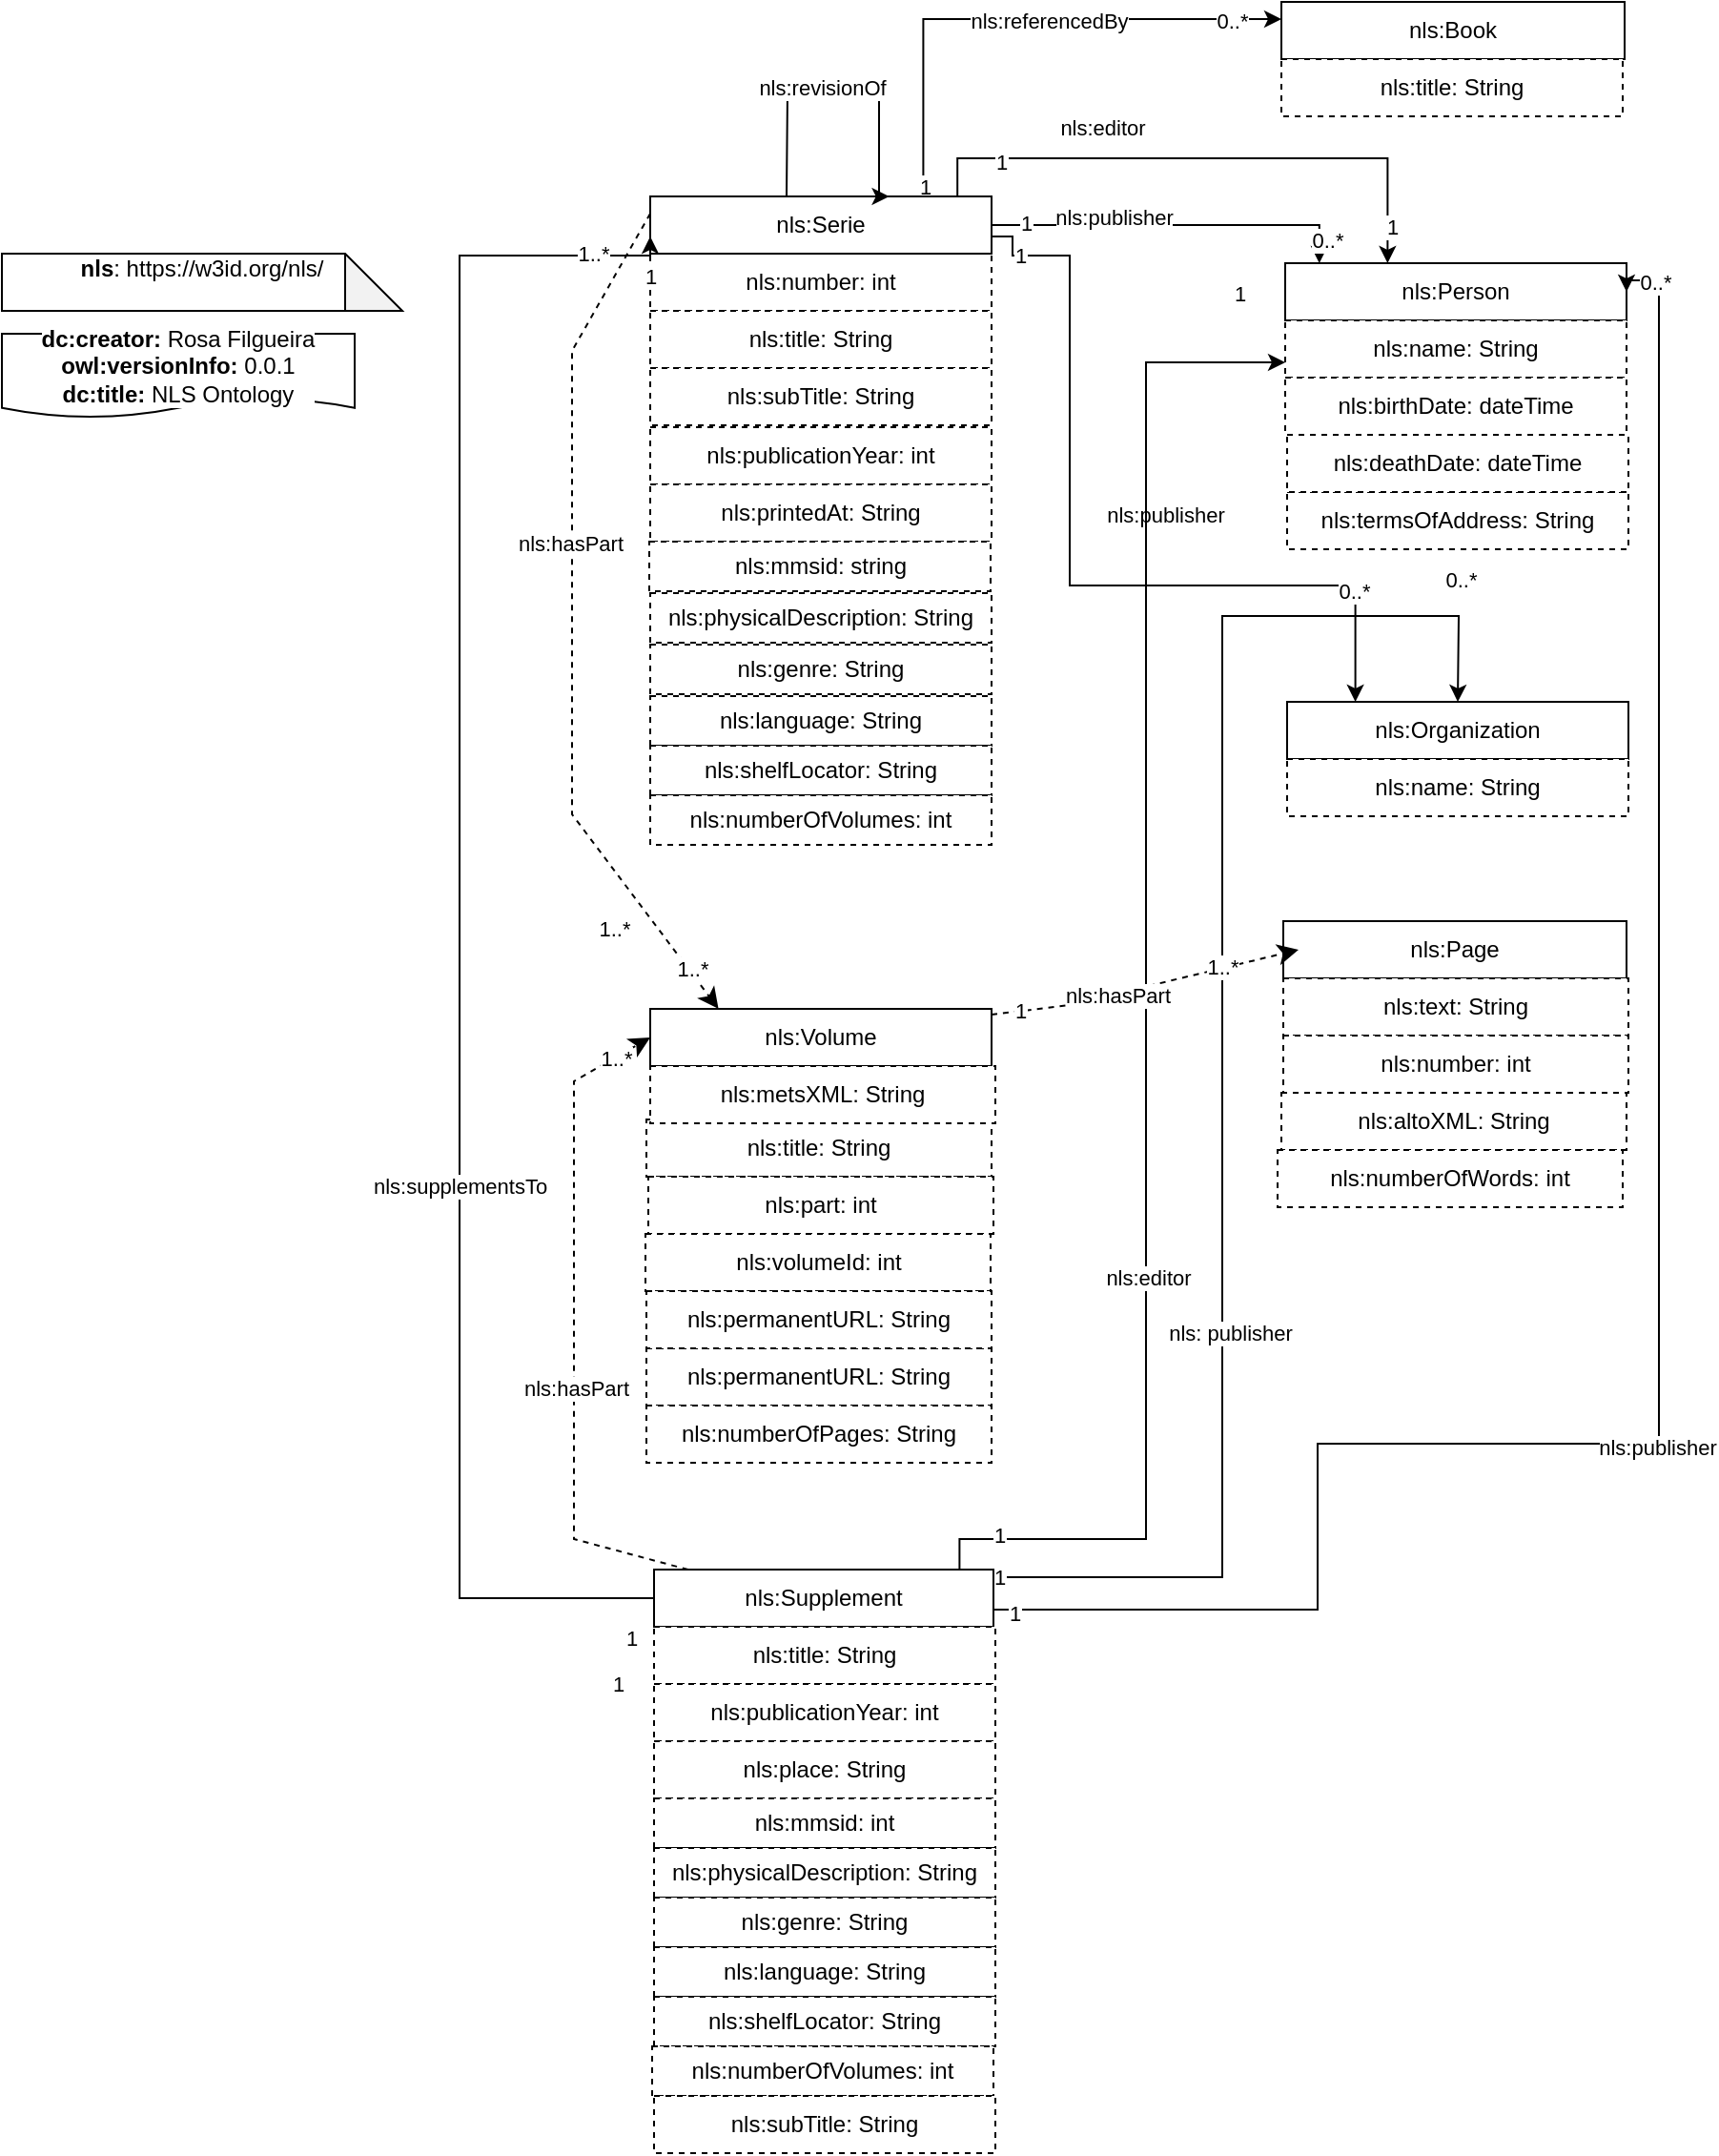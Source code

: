 <mxfile version="19.0.2" type="device"><diagram id="om951nCfdnJ54y1_8z_h" name="Page-1"><mxGraphModel dx="1845" dy="1731" grid="1" gridSize="10" guides="1" tooltips="1" connect="1" arrows="1" fold="1" page="1" pageScale="1" pageWidth="827" pageHeight="1169" math="0" shadow="0"><root><mxCell id="0"/><mxCell id="1" parent="0"/><mxCell id="fP9pLtse-RJnLh8Di2xF-2" value="&lt;div&gt;&lt;b&gt;nls&lt;/b&gt;: https://w3id.org/nls/&lt;/div&gt;&lt;div&gt;&lt;br&gt;&lt;/div&gt;" style="shape=note;whiteSpace=wrap;html=1;backgroundOutline=1;darkOpacity=0.05;" parent="1" vertex="1"><mxGeometry x="-60" y="6" width="210" height="30" as="geometry"/></mxCell><mxCell id="fP9pLtse-RJnLh8Di2xF-13" value="nls:number: int" style="rounded=0;whiteSpace=wrap;html=1;snapToPoint=1;points=[[0.1,0],[0.2,0],[0.3,0],[0.4,0],[0.5,0],[0.6,0],[0.7,0],[0.8,0],[0.9,0],[0,0.1],[0,0.3],[0,0.5],[0,0.7],[0,0.9],[0.1,1],[0.2,1],[0.3,1],[0.4,1],[0.5,1],[0.6,1],[0.7,1],[0.8,1],[0.9,1],[1,0.1],[1,0.3],[1,0.5],[1,0.7],[1,0.9]];dashed=1;" parent="1" vertex="1"><mxGeometry x="280" y="6.0" width="179" height="30" as="geometry"/></mxCell><mxCell id="fP9pLtse-RJnLh8Di2xF-186" style="edgeStyle=orthogonalEdgeStyle;rounded=0;orthogonalLoop=1;jettySize=auto;html=1;exitX=0.9;exitY=0;exitDx=0;exitDy=0;entryX=0.3;entryY=0;entryDx=0;entryDy=0;" parent="1" source="fP9pLtse-RJnLh8Di2xF-14" target="fP9pLtse-RJnLh8Di2xF-27" edge="1"><mxGeometry relative="1" as="geometry"/></mxCell><mxCell id="fP9pLtse-RJnLh8Di2xF-187" value="nls:editor" style="edgeLabel;html=1;align=center;verticalAlign=middle;resizable=0;points=[];" parent="fP9pLtse-RJnLh8Di2xF-186" vertex="1" connectable="0"><mxGeometry x="-0.259" relative="1" as="geometry"><mxPoint x="-16" y="-16" as="offset"/></mxGeometry></mxCell><mxCell id="fP9pLtse-RJnLh8Di2xF-192" value="1" style="edgeLabel;html=1;align=center;verticalAlign=middle;resizable=0;points=[];" parent="fP9pLtse-RJnLh8Di2xF-186" vertex="1" connectable="0"><mxGeometry x="-0.713" y="-2" relative="1" as="geometry"><mxPoint as="offset"/></mxGeometry></mxCell><mxCell id="fP9pLtse-RJnLh8Di2xF-193" value="1" style="edgeLabel;html=1;align=center;verticalAlign=middle;resizable=0;points=[];" parent="fP9pLtse-RJnLh8Di2xF-186" vertex="1" connectable="0"><mxGeometry x="0.87" y="2" relative="1" as="geometry"><mxPoint as="offset"/></mxGeometry></mxCell><mxCell id="fP9pLtse-RJnLh8Di2xF-188" style="edgeStyle=orthogonalEdgeStyle;rounded=0;orthogonalLoop=1;jettySize=auto;html=1;exitX=0.8;exitY=0;exitDx=0;exitDy=0;entryX=0;entryY=0.3;entryDx=0;entryDy=0;" parent="1" source="fP9pLtse-RJnLh8Di2xF-14" target="fP9pLtse-RJnLh8Di2xF-38" edge="1"><mxGeometry relative="1" as="geometry"/></mxCell><mxCell id="fP9pLtse-RJnLh8Di2xF-189" value="nls:referencedBy" style="edgeLabel;html=1;align=center;verticalAlign=middle;resizable=0;points=[];" parent="fP9pLtse-RJnLh8Di2xF-188" vertex="1" connectable="0"><mxGeometry x="0.129" y="-1" relative="1" as="geometry"><mxPoint as="offset"/></mxGeometry></mxCell><mxCell id="fP9pLtse-RJnLh8Di2xF-190" value="0..*" style="edgeLabel;html=1;align=center;verticalAlign=middle;resizable=0;points=[];" parent="fP9pLtse-RJnLh8Di2xF-188" vertex="1" connectable="0"><mxGeometry x="0.813" y="-1" relative="1" as="geometry"><mxPoint as="offset"/></mxGeometry></mxCell><mxCell id="fP9pLtse-RJnLh8Di2xF-191" value="1" style="edgeLabel;html=1;align=center;verticalAlign=middle;resizable=0;points=[];" parent="fP9pLtse-RJnLh8Di2xF-188" vertex="1" connectable="0"><mxGeometry x="-0.964" y="-1" relative="1" as="geometry"><mxPoint as="offset"/></mxGeometry></mxCell><mxCell id="fP9pLtse-RJnLh8Di2xF-234" style="edgeStyle=orthogonalEdgeStyle;rounded=0;orthogonalLoop=1;jettySize=auto;html=1;exitX=1;exitY=0.5;exitDx=0;exitDy=0;entryX=0.1;entryY=0;entryDx=0;entryDy=0;" parent="1" source="fP9pLtse-RJnLh8Di2xF-14" target="fP9pLtse-RJnLh8Di2xF-27" edge="1"><mxGeometry relative="1" as="geometry"/></mxCell><mxCell id="fP9pLtse-RJnLh8Di2xF-235" value="nls:publisher" style="edgeLabel;html=1;align=center;verticalAlign=middle;resizable=0;points=[];" parent="fP9pLtse-RJnLh8Di2xF-234" vertex="1" connectable="0"><mxGeometry x="-0.493" y="4" relative="1" as="geometry"><mxPoint x="15" as="offset"/></mxGeometry></mxCell><mxCell id="fP9pLtse-RJnLh8Di2xF-236" value="1" style="edgeLabel;html=1;align=center;verticalAlign=middle;resizable=0;points=[];" parent="fP9pLtse-RJnLh8Di2xF-234" vertex="1" connectable="0"><mxGeometry x="-0.82" y="1" relative="1" as="geometry"><mxPoint as="offset"/></mxGeometry></mxCell><mxCell id="fP9pLtse-RJnLh8Di2xF-237" value="0..*" style="edgeLabel;html=1;align=center;verticalAlign=middle;resizable=0;points=[];" parent="fP9pLtse-RJnLh8Di2xF-234" vertex="1" connectable="0"><mxGeometry x="0.86" y="4" relative="1" as="geometry"><mxPoint y="1" as="offset"/></mxGeometry></mxCell><mxCell id="fP9pLtse-RJnLh8Di2xF-238" style="edgeStyle=orthogonalEdgeStyle;rounded=0;orthogonalLoop=1;jettySize=auto;html=1;exitX=1;exitY=0.7;exitDx=0;exitDy=0;entryX=0.2;entryY=0;entryDx=0;entryDy=0;" parent="1" source="fP9pLtse-RJnLh8Di2xF-14" target="fP9pLtse-RJnLh8Di2xF-31" edge="1"><mxGeometry relative="1" as="geometry"><Array as="points"><mxPoint x="470" y="-3"/><mxPoint x="470" y="7"/><mxPoint x="500" y="7"/><mxPoint x="500" y="180"/><mxPoint x="650" y="180"/></Array></mxGeometry></mxCell><mxCell id="fP9pLtse-RJnLh8Di2xF-239" value="nls:publisher" style="edgeLabel;html=1;align=center;verticalAlign=middle;resizable=0;points=[];" parent="fP9pLtse-RJnLh8Di2xF-238" vertex="1" connectable="0"><mxGeometry x="0.257" relative="1" as="geometry"><mxPoint y="-37" as="offset"/></mxGeometry></mxCell><mxCell id="fP9pLtse-RJnLh8Di2xF-240" value="1" style="edgeLabel;html=1;align=center;verticalAlign=middle;resizable=0;points=[];" parent="fP9pLtse-RJnLh8Di2xF-238" vertex="1" connectable="0"><mxGeometry x="-0.887" relative="1" as="geometry"><mxPoint as="offset"/></mxGeometry></mxCell><mxCell id="fP9pLtse-RJnLh8Di2xF-241" value="0..*" style="edgeLabel;html=1;align=center;verticalAlign=middle;resizable=0;points=[];" parent="fP9pLtse-RJnLh8Di2xF-238" vertex="1" connectable="0"><mxGeometry x="0.907" y="-1" relative="1" as="geometry"><mxPoint y="-38" as="offset"/></mxGeometry></mxCell><mxCell id="fP9pLtse-RJnLh8Di2xF-14" value="nls:Serie" style="rounded=0;whiteSpace=wrap;html=1;snapToPoint=1;points=[[0.1,0],[0.2,0],[0.3,0],[0.4,0],[0.5,0],[0.6,0],[0.7,0],[0.8,0],[0.9,0],[0,0.1],[0,0.3],[0,0.5],[0,0.7],[0,0.9],[0.1,1],[0.2,1],[0.3,1],[0.4,1],[0.5,1],[0.6,1],[0.7,1],[0.8,1],[0.9,1],[1,0.1],[1,0.3],[1,0.5],[1,0.7],[1,0.9]];" parent="1" vertex="1"><mxGeometry x="280" y="-24" width="179" height="30" as="geometry"/></mxCell><mxCell id="fP9pLtse-RJnLh8Di2xF-19" value="nls:title: String" style="rounded=0;whiteSpace=wrap;html=1;snapToPoint=1;points=[[0.1,0],[0.2,0],[0.3,0],[0.4,0],[0.5,0],[0.6,0],[0.7,0],[0.8,0],[0.9,0],[0,0.1],[0,0.3],[0,0.5],[0,0.7],[0,0.9],[0.1,1],[0.2,1],[0.3,1],[0.4,1],[0.5,1],[0.6,1],[0.7,1],[0.8,1],[0.9,1],[1,0.1],[1,0.3],[1,0.5],[1,0.7],[1,0.9]];dashed=1;" parent="1" vertex="1"><mxGeometry x="280" y="36.0" width="179" height="30" as="geometry"/></mxCell><mxCell id="fP9pLtse-RJnLh8Di2xF-20" value="nls:publicationYear: int" style="rounded=0;whiteSpace=wrap;html=1;snapToPoint=1;points=[[0.1,0],[0.2,0],[0.3,0],[0.4,0],[0.5,0],[0.6,0],[0.7,0],[0.8,0],[0.9,0],[0,0.1],[0,0.3],[0,0.5],[0,0.7],[0,0.9],[0.1,1],[0.2,1],[0.3,1],[0.4,1],[0.5,1],[0.6,1],[0.7,1],[0.8,1],[0.9,1],[1,0.1],[1,0.3],[1,0.5],[1,0.7],[1,0.9]];dashed=1;" parent="1" vertex="1"><mxGeometry x="280" y="97.0" width="179" height="30" as="geometry"/></mxCell><mxCell id="fP9pLtse-RJnLh8Di2xF-21" value="nls:printedAt: String" style="rounded=0;whiteSpace=wrap;html=1;snapToPoint=1;points=[[0.1,0],[0.2,0],[0.3,0],[0.4,0],[0.5,0],[0.6,0],[0.7,0],[0.8,0],[0.9,0],[0,0.1],[0,0.3],[0,0.5],[0,0.7],[0,0.9],[0.1,1],[0.2,1],[0.3,1],[0.4,1],[0.5,1],[0.6,1],[0.7,1],[0.8,1],[0.9,1],[1,0.1],[1,0.3],[1,0.5],[1,0.7],[1,0.9]];dashed=1;" parent="1" vertex="1"><mxGeometry x="280" y="127.0" width="179" height="30" as="geometry"/></mxCell><mxCell id="fP9pLtse-RJnLh8Di2xF-22" value="&lt;div&gt;&lt;b&gt;dc:creator:&lt;/b&gt; Rosa Filgueira&lt;br&gt;&lt;/div&gt;&lt;div&gt;&lt;b&gt;owl:versionInfo:&lt;/b&gt; 0.0.1&lt;/div&gt;&lt;div&gt;&lt;b&gt;dc:title:&lt;/b&gt; NLS Ontology&lt;/div&gt;" style="shape=document;whiteSpace=wrap;html=1;boundedLbl=1;labelBackgroundColor=#ffffff;strokeColor=#000000;fontSize=12;fontColor=#000000;size=0.233;" parent="1" vertex="1"><mxGeometry x="-60" y="48" width="185" height="44" as="geometry"/></mxCell><mxCell id="fP9pLtse-RJnLh8Di2xF-23" value="nls:mmsid: string" style="rounded=0;whiteSpace=wrap;html=1;snapToPoint=1;points=[[0.1,0],[0.2,0],[0.3,0],[0.4,0],[0.5,0],[0.6,0],[0.7,0],[0.8,0],[0.9,0],[0,0.1],[0,0.3],[0,0.5],[0,0.7],[0,0.9],[0.1,1],[0.2,1],[0.3,1],[0.4,1],[0.5,1],[0.6,1],[0.7,1],[0.8,1],[0.9,1],[1,0.1],[1,0.3],[1,0.5],[1,0.7],[1,0.9]];dashed=1;" parent="1" vertex="1"><mxGeometry x="279.5" y="157" width="179" height="26" as="geometry"/></mxCell><mxCell id="fP9pLtse-RJnLh8Di2xF-24" value="nls:physicalDescription: String" style="rounded=0;whiteSpace=wrap;html=1;snapToPoint=1;points=[[0.1,0],[0.2,0],[0.3,0],[0.4,0],[0.5,0],[0.6,0],[0.7,0],[0.8,0],[0.9,0],[0,0.1],[0,0.3],[0,0.5],[0,0.7],[0,0.9],[0.1,1],[0.2,1],[0.3,1],[0.4,1],[0.5,1],[0.6,1],[0.7,1],[0.8,1],[0.9,1],[1,0.1],[1,0.3],[1,0.5],[1,0.7],[1,0.9]];dashed=1;" parent="1" vertex="1"><mxGeometry x="280" y="184" width="179" height="26" as="geometry"/></mxCell><mxCell id="fP9pLtse-RJnLh8Di2xF-25" value="nls:genre: String" style="rounded=0;whiteSpace=wrap;html=1;snapToPoint=1;points=[[0.1,0],[0.2,0],[0.3,0],[0.4,0],[0.5,0],[0.6,0],[0.7,0],[0.8,0],[0.9,0],[0,0.1],[0,0.3],[0,0.5],[0,0.7],[0,0.9],[0.1,1],[0.2,1],[0.3,1],[0.4,1],[0.5,1],[0.6,1],[0.7,1],[0.8,1],[0.9,1],[1,0.1],[1,0.3],[1,0.5],[1,0.7],[1,0.9]];dashed=1;" parent="1" vertex="1"><mxGeometry x="280" y="211" width="179" height="26" as="geometry"/></mxCell><mxCell id="fP9pLtse-RJnLh8Di2xF-26" value="nls:language: String" style="rounded=0;whiteSpace=wrap;html=1;snapToPoint=1;points=[[0.1,0],[0.2,0],[0.3,0],[0.4,0],[0.5,0],[0.6,0],[0.7,0],[0.8,0],[0.9,0],[0,0.1],[0,0.3],[0,0.5],[0,0.7],[0,0.9],[0.1,1],[0.2,1],[0.3,1],[0.4,1],[0.5,1],[0.6,1],[0.7,1],[0.8,1],[0.9,1],[1,0.1],[1,0.3],[1,0.5],[1,0.7],[1,0.9]];dashed=1;" parent="1" vertex="1"><mxGeometry x="280" y="238" width="179" height="26" as="geometry"/></mxCell><mxCell id="fP9pLtse-RJnLh8Di2xF-27" value="nls:Person" style="rounded=0;whiteSpace=wrap;html=1;snapToPoint=1;points=[[0.1,0],[0.2,0],[0.3,0],[0.4,0],[0.5,0],[0.6,0],[0.7,0],[0.8,0],[0.9,0],[0,0.1],[0,0.3],[0,0.5],[0,0.7],[0,0.9],[0.1,1],[0.2,1],[0.3,1],[0.4,1],[0.5,1],[0.6,1],[0.7,1],[0.8,1],[0.9,1],[1,0.1],[1,0.3],[1,0.5],[1,0.7],[1,0.9]];" parent="1" vertex="1"><mxGeometry x="613" y="11.0" width="179" height="30" as="geometry"/></mxCell><mxCell id="fP9pLtse-RJnLh8Di2xF-28" value="nls:name: String" style="rounded=0;whiteSpace=wrap;html=1;snapToPoint=1;points=[[0.1,0],[0.2,0],[0.3,0],[0.4,0],[0.5,0],[0.6,0],[0.7,0],[0.8,0],[0.9,0],[0,0.1],[0,0.3],[0,0.5],[0,0.7],[0,0.9],[0.1,1],[0.2,1],[0.3,1],[0.4,1],[0.5,1],[0.6,1],[0.7,1],[0.8,1],[0.9,1],[1,0.1],[1,0.3],[1,0.5],[1,0.7],[1,0.9]];dashed=1;" parent="1" vertex="1"><mxGeometry x="613" y="41.0" width="179" height="30" as="geometry"/></mxCell><mxCell id="fP9pLtse-RJnLh8Di2xF-29" value="nls:birthDate: dateTime" style="rounded=0;whiteSpace=wrap;html=1;snapToPoint=1;points=[[0.1,0],[0.2,0],[0.3,0],[0.4,0],[0.5,0],[0.6,0],[0.7,0],[0.8,0],[0.9,0],[0,0.1],[0,0.3],[0,0.5],[0,0.7],[0,0.9],[0.1,1],[0.2,1],[0.3,1],[0.4,1],[0.5,1],[0.6,1],[0.7,1],[0.8,1],[0.9,1],[1,0.1],[1,0.3],[1,0.5],[1,0.7],[1,0.9]];dashed=1;" parent="1" vertex="1"><mxGeometry x="613" y="71.0" width="179" height="30" as="geometry"/></mxCell><mxCell id="fP9pLtse-RJnLh8Di2xF-30" value="nls:termsOfAddress: String" style="rounded=0;whiteSpace=wrap;html=1;snapToPoint=1;points=[[0.1,0],[0.2,0],[0.3,0],[0.4,0],[0.5,0],[0.6,0],[0.7,0],[0.8,0],[0.9,0],[0,0.1],[0,0.3],[0,0.5],[0,0.7],[0,0.9],[0.1,1],[0.2,1],[0.3,1],[0.4,1],[0.5,1],[0.6,1],[0.7,1],[0.8,1],[0.9,1],[1,0.1],[1,0.3],[1,0.5],[1,0.7],[1,0.9]];dashed=1;" parent="1" vertex="1"><mxGeometry x="614" y="131.0" width="179" height="30" as="geometry"/></mxCell><mxCell id="fP9pLtse-RJnLh8Di2xF-31" value="nls:Organization" style="rounded=0;whiteSpace=wrap;html=1;snapToPoint=1;points=[[0.1,0],[0.2,0],[0.3,0],[0.4,0],[0.5,0],[0.6,0],[0.7,0],[0.8,0],[0.9,0],[0,0.1],[0,0.3],[0,0.5],[0,0.7],[0,0.9],[0.1,1],[0.2,1],[0.3,1],[0.4,1],[0.5,1],[0.6,1],[0.7,1],[0.8,1],[0.9,1],[1,0.1],[1,0.3],[1,0.5],[1,0.7],[1,0.9]];" parent="1" vertex="1"><mxGeometry x="614" y="241.0" width="179" height="30" as="geometry"/></mxCell><mxCell id="fP9pLtse-RJnLh8Di2xF-33" value="nls:name: String" style="rounded=0;whiteSpace=wrap;html=1;snapToPoint=1;points=[[0.1,0],[0.2,0],[0.3,0],[0.4,0],[0.5,0],[0.6,0],[0.7,0],[0.8,0],[0.9,0],[0,0.1],[0,0.3],[0,0.5],[0,0.7],[0,0.9],[0.1,1],[0.2,1],[0.3,1],[0.4,1],[0.5,1],[0.6,1],[0.7,1],[0.8,1],[0.9,1],[1,0.1],[1,0.3],[1,0.5],[1,0.7],[1,0.9]];dashed=1;" parent="1" vertex="1"><mxGeometry x="614" y="271.0" width="179" height="30" as="geometry"/></mxCell><mxCell id="fP9pLtse-RJnLh8Di2xF-38" value="nls:Book" style="rounded=0;whiteSpace=wrap;html=1;snapToPoint=1;points=[[0.1,0],[0.2,0],[0.3,0],[0.4,0],[0.5,0],[0.6,0],[0.7,0],[0.8,0],[0.9,0],[0,0.1],[0,0.3],[0,0.5],[0,0.7],[0,0.9],[0.1,1],[0.2,1],[0.3,1],[0.4,1],[0.5,1],[0.6,1],[0.7,1],[0.8,1],[0.9,1],[1,0.1],[1,0.3],[1,0.5],[1,0.7],[1,0.9]];" parent="1" vertex="1"><mxGeometry x="611" y="-126" width="180" height="30" as="geometry"/></mxCell><mxCell id="fP9pLtse-RJnLh8Di2xF-57" value="nls:Volume" style="rounded=0;whiteSpace=wrap;html=1;snapToPoint=1;points=[[0.1,0],[0.2,0],[0.3,0],[0.4,0],[0.5,0],[0.6,0],[0.7,0],[0.8,0],[0.9,0],[0,0.1],[0,0.3],[0,0.5],[0,0.7],[0,0.9],[0.1,1],[0.2,1],[0.3,1],[0.4,1],[0.5,1],[0.6,1],[0.7,1],[0.8,1],[0.9,1],[1,0.1],[1,0.3],[1,0.5],[1,0.7],[1,0.9]];" parent="1" vertex="1"><mxGeometry x="280" y="402.0" width="179" height="30" as="geometry"/></mxCell><mxCell id="fP9pLtse-RJnLh8Di2xF-58" value="nls:title: String" style="rounded=0;whiteSpace=wrap;html=1;snapToPoint=1;points=[[0.1,0],[0.2,0],[0.3,0],[0.4,0],[0.5,0],[0.6,0],[0.7,0],[0.8,0],[0.9,0],[0,0.1],[0,0.3],[0,0.5],[0,0.7],[0,0.9],[0.1,1],[0.2,1],[0.3,1],[0.4,1],[0.5,1],[0.6,1],[0.7,1],[0.8,1],[0.9,1],[1,0.1],[1,0.3],[1,0.5],[1,0.7],[1,0.9]];dashed=1;" parent="1" vertex="1"><mxGeometry x="611" y="-96.0" width="179" height="30" as="geometry"/></mxCell><mxCell id="fP9pLtse-RJnLh8Di2xF-59" value="nls:Page" style="rounded=0;whiteSpace=wrap;html=1;snapToPoint=1;points=[[0.1,0],[0.2,0],[0.3,0],[0.4,0],[0.5,0],[0.6,0],[0.7,0],[0.8,0],[0.9,0],[0,0.1],[0,0.3],[0,0.5],[0,0.7],[0,0.9],[0.1,1],[0.2,1],[0.3,1],[0.4,1],[0.5,1],[0.6,1],[0.7,1],[0.8,1],[0.9,1],[1,0.1],[1,0.3],[1,0.5],[1,0.7],[1,0.9]];" parent="1" vertex="1"><mxGeometry x="612" y="356" width="180" height="30" as="geometry"/></mxCell><mxCell id="fP9pLtse-RJnLh8Di2xF-60" value="nls:text: String" style="rounded=0;whiteSpace=wrap;html=1;snapToPoint=1;points=[[0.1,0],[0.2,0],[0.3,0],[0.4,0],[0.5,0],[0.6,0],[0.7,0],[0.8,0],[0.9,0],[0,0.1],[0,0.3],[0,0.5],[0,0.7],[0,0.9],[0.1,1],[0.2,1],[0.3,1],[0.4,1],[0.5,1],[0.6,1],[0.7,1],[0.8,1],[0.9,1],[1,0.1],[1,0.3],[1,0.5],[1,0.7],[1,0.9]];dashed=1;" parent="1" vertex="1"><mxGeometry x="612" y="386" width="181" height="30" as="geometry"/></mxCell><mxCell id="fP9pLtse-RJnLh8Di2xF-61" value="nls:number: int" style="rounded=0;whiteSpace=wrap;html=1;snapToPoint=1;points=[[0.1,0],[0.2,0],[0.3,0],[0.4,0],[0.5,0],[0.6,0],[0.7,0],[0.8,0],[0.9,0],[0,0.1],[0,0.3],[0,0.5],[0,0.7],[0,0.9],[0.1,1],[0.2,1],[0.3,1],[0.4,1],[0.5,1],[0.6,1],[0.7,1],[0.8,1],[0.9,1],[1,0.1],[1,0.3],[1,0.5],[1,0.7],[1,0.9]];dashed=1;" parent="1" vertex="1"><mxGeometry x="612" y="416" width="181" height="30" as="geometry"/></mxCell><mxCell id="fP9pLtse-RJnLh8Di2xF-62" value="nls:altoXML: String" style="rounded=0;whiteSpace=wrap;html=1;snapToPoint=1;points=[[0.1,0],[0.2,0],[0.3,0],[0.4,0],[0.5,0],[0.6,0],[0.7,0],[0.8,0],[0.9,0],[0,0.1],[0,0.3],[0,0.5],[0,0.7],[0,0.9],[0.1,1],[0.2,1],[0.3,1],[0.4,1],[0.5,1],[0.6,1],[0.7,1],[0.8,1],[0.9,1],[1,0.1],[1,0.3],[1,0.5],[1,0.7],[1,0.9]];dashed=1;" parent="1" vertex="1"><mxGeometry x="611" y="446" width="181" height="30" as="geometry"/></mxCell><mxCell id="fP9pLtse-RJnLh8Di2xF-65" value="nls:title: String" style="rounded=0;whiteSpace=wrap;html=1;snapToPoint=1;points=[[0.1,0],[0.2,0],[0.3,0],[0.4,0],[0.5,0],[0.6,0],[0.7,0],[0.8,0],[0.9,0],[0,0.1],[0,0.3],[0,0.5],[0,0.7],[0,0.9],[0.1,1],[0.2,1],[0.3,1],[0.4,1],[0.5,1],[0.6,1],[0.7,1],[0.8,1],[0.9,1],[1,0.1],[1,0.3],[1,0.5],[1,0.7],[1,0.9]];dashed=1;" parent="1" vertex="1"><mxGeometry x="278" y="460" width="181" height="30" as="geometry"/></mxCell><mxCell id="fP9pLtse-RJnLh8Di2xF-66" value="nls:part: int" style="rounded=0;whiteSpace=wrap;html=1;snapToPoint=1;points=[[0.1,0],[0.2,0],[0.3,0],[0.4,0],[0.5,0],[0.6,0],[0.7,0],[0.8,0],[0.9,0],[0,0.1],[0,0.3],[0,0.5],[0,0.7],[0,0.9],[0.1,1],[0.2,1],[0.3,1],[0.4,1],[0.5,1],[0.6,1],[0.7,1],[0.8,1],[0.9,1],[1,0.1],[1,0.3],[1,0.5],[1,0.7],[1,0.9]];dashed=1;" parent="1" vertex="1"><mxGeometry x="279" y="490" width="181" height="30" as="geometry"/></mxCell><mxCell id="fP9pLtse-RJnLh8Di2xF-67" value="nls:metsXML: String" style="rounded=0;whiteSpace=wrap;html=1;snapToPoint=1;points=[[0.1,0],[0.2,0],[0.3,0],[0.4,0],[0.5,0],[0.6,0],[0.7,0],[0.8,0],[0.9,0],[0,0.1],[0,0.3],[0,0.5],[0,0.7],[0,0.9],[0.1,1],[0.2,1],[0.3,1],[0.4,1],[0.5,1],[0.6,1],[0.7,1],[0.8,1],[0.9,1],[1,0.1],[1,0.3],[1,0.5],[1,0.7],[1,0.9]];dashed=1;" parent="1" vertex="1"><mxGeometry x="280" y="432" width="181" height="30" as="geometry"/></mxCell><mxCell id="fP9pLtse-RJnLh8Di2xF-68" value="nls:volumeId: int" style="rounded=0;whiteSpace=wrap;html=1;snapToPoint=1;points=[[0.1,0],[0.2,0],[0.3,0],[0.4,0],[0.5,0],[0.6,0],[0.7,0],[0.8,0],[0.9,0],[0,0.1],[0,0.3],[0,0.5],[0,0.7],[0,0.9],[0.1,1],[0.2,1],[0.3,1],[0.4,1],[0.5,1],[0.6,1],[0.7,1],[0.8,1],[0.9,1],[1,0.1],[1,0.3],[1,0.5],[1,0.7],[1,0.9]];dashed=1;" parent="1" vertex="1"><mxGeometry x="277.5" y="520" width="181" height="30" as="geometry"/></mxCell><mxCell id="fP9pLtse-RJnLh8Di2xF-69" value="nls:shelfLocator: String" style="rounded=0;whiteSpace=wrap;html=1;snapToPoint=1;points=[[0.1,0],[0.2,0],[0.3,0],[0.4,0],[0.5,0],[0.6,0],[0.7,0],[0.8,0],[0.9,0],[0,0.1],[0,0.3],[0,0.5],[0,0.7],[0,0.9],[0.1,1],[0.2,1],[0.3,1],[0.4,1],[0.5,1],[0.6,1],[0.7,1],[0.8,1],[0.9,1],[1,0.1],[1,0.3],[1,0.5],[1,0.7],[1,0.9]];dashed=1;" parent="1" vertex="1"><mxGeometry x="280" y="264" width="179" height="26" as="geometry"/></mxCell><mxCell id="fP9pLtse-RJnLh8Di2xF-114" value="nls:supplementsTo" style="edgeStyle=orthogonalEdgeStyle;rounded=0;orthogonalLoop=1;jettySize=auto;html=1;entryX=0;entryY=0.7;entryDx=0;entryDy=0;exitX=0;exitY=0.7;exitDx=0;exitDy=0;" parent="1" source="fP9pLtse-RJnLh8Di2xF-71" target="fP9pLtse-RJnLh8Di2xF-14" edge="1"><mxGeometry x="-0.296" relative="1" as="geometry"><mxPoint x="257.9" y="-14" as="targetPoint"/><mxPoint x="240" y="711" as="sourcePoint"/><Array as="points"><mxPoint x="282" y="711"/><mxPoint x="180" y="711"/><mxPoint x="180" y="7"/></Array><mxPoint as="offset"/></mxGeometry></mxCell><mxCell id="fP9pLtse-RJnLh8Di2xF-115" value="1" style="edgeLabel;html=1;align=center;verticalAlign=middle;resizable=0;points=[];" parent="fP9pLtse-RJnLh8Di2xF-114" vertex="1" connectable="0"><mxGeometry x="-0.946" y="1" relative="1" as="geometry"><mxPoint y="44" as="offset"/></mxGeometry></mxCell><mxCell id="fP9pLtse-RJnLh8Di2xF-116" value="1..*" style="edgeLabel;html=1;align=center;verticalAlign=middle;resizable=0;points=[];" parent="fP9pLtse-RJnLh8Di2xF-114" vertex="1" connectable="0"><mxGeometry x="0.912" y="1" relative="1" as="geometry"><mxPoint as="offset"/></mxGeometry></mxCell><mxCell id="fP9pLtse-RJnLh8Di2xF-171" style="edgeStyle=orthogonalEdgeStyle;rounded=0;orthogonalLoop=1;jettySize=auto;html=1;exitX=1;exitY=0.3;exitDx=0;exitDy=0;" parent="1" source="fP9pLtse-RJnLh8Di2xF-71" target="fP9pLtse-RJnLh8Di2xF-31" edge="1"><mxGeometry relative="1" as="geometry"><mxPoint x="614" y="196" as="targetPoint"/><Array as="points"><mxPoint x="460" y="700"/><mxPoint x="580" y="700"/><mxPoint x="580" y="196"/><mxPoint x="704" y="196"/></Array></mxGeometry></mxCell><mxCell id="fP9pLtse-RJnLh8Di2xF-172" value="nls: publisher" style="edgeLabel;html=1;align=center;verticalAlign=middle;resizable=0;points=[];" parent="fP9pLtse-RJnLh8Di2xF-171" vertex="1" connectable="0"><mxGeometry x="-0.365" y="-3" relative="1" as="geometry"><mxPoint x="1" as="offset"/></mxGeometry></mxCell><mxCell id="fP9pLtse-RJnLh8Di2xF-175" value="0..*" style="edgeLabel;html=1;align=center;verticalAlign=middle;resizable=0;points=[];" parent="fP9pLtse-RJnLh8Di2xF-171" vertex="1" connectable="0"><mxGeometry x="0.89" y="-3" relative="1" as="geometry"><mxPoint x="4" y="-20" as="offset"/></mxGeometry></mxCell><mxCell id="fP9pLtse-RJnLh8Di2xF-176" value="1" style="edgeLabel;html=1;align=center;verticalAlign=middle;resizable=0;points=[];" parent="fP9pLtse-RJnLh8Di2xF-171" vertex="1" connectable="0"><mxGeometry x="-0.981" relative="1" as="geometry"><mxPoint as="offset"/></mxGeometry></mxCell><mxCell id="fP9pLtse-RJnLh8Di2xF-173" style="edgeStyle=orthogonalEdgeStyle;rounded=0;orthogonalLoop=1;jettySize=auto;html=1;entryX=1;entryY=0.5;entryDx=0;entryDy=0;exitX=1;exitY=0.7;exitDx=0;exitDy=0;" parent="1" source="fP9pLtse-RJnLh8Di2xF-71" target="fP9pLtse-RJnLh8Di2xF-27" edge="1"><mxGeometry relative="1" as="geometry"><mxPoint x="470" y="680" as="sourcePoint"/><Array as="points"><mxPoint x="630" y="717"/><mxPoint x="630" y="630"/><mxPoint x="809" y="630"/><mxPoint x="809" y="20"/><mxPoint x="792" y="20"/></Array></mxGeometry></mxCell><mxCell id="fP9pLtse-RJnLh8Di2xF-174" value="nls:publisher" style="edgeLabel;html=1;align=center;verticalAlign=middle;resizable=0;points=[];" parent="fP9pLtse-RJnLh8Di2xF-173" vertex="1" connectable="0"><mxGeometry x="-0.186" y="-2" relative="1" as="geometry"><mxPoint as="offset"/></mxGeometry></mxCell><mxCell id="fP9pLtse-RJnLh8Di2xF-177" value="1" style="edgeLabel;html=1;align=center;verticalAlign=middle;resizable=0;points=[];" parent="fP9pLtse-RJnLh8Di2xF-173" vertex="1" connectable="0"><mxGeometry x="-0.98" y="-2" relative="1" as="geometry"><mxPoint as="offset"/></mxGeometry></mxCell><mxCell id="fP9pLtse-RJnLh8Di2xF-178" value="0..*" style="edgeLabel;html=1;align=center;verticalAlign=middle;resizable=0;points=[];" parent="fP9pLtse-RJnLh8Di2xF-173" vertex="1" connectable="0"><mxGeometry x="0.956" y="2" relative="1" as="geometry"><mxPoint as="offset"/></mxGeometry></mxCell><mxCell id="fP9pLtse-RJnLh8Di2xF-179" style="edgeStyle=orthogonalEdgeStyle;rounded=0;orthogonalLoop=1;jettySize=auto;html=1;exitX=0.9;exitY=0;exitDx=0;exitDy=0;" parent="1" source="fP9pLtse-RJnLh8Di2xF-71" edge="1"><mxGeometry relative="1" as="geometry"><mxPoint x="613" y="63" as="targetPoint"/><Array as="points"><mxPoint x="442" y="680"/><mxPoint x="540" y="680"/><mxPoint x="540" y="63"/></Array></mxGeometry></mxCell><mxCell id="fP9pLtse-RJnLh8Di2xF-194" value="nls:editor" style="edgeLabel;html=1;align=center;verticalAlign=middle;resizable=0;points=[];" parent="fP9pLtse-RJnLh8Di2xF-179" vertex="1" connectable="0"><mxGeometry x="-0.374" y="-1" relative="1" as="geometry"><mxPoint as="offset"/></mxGeometry></mxCell><mxCell id="fP9pLtse-RJnLh8Di2xF-195" value="1" style="edgeLabel;html=1;align=center;verticalAlign=middle;resizable=0;points=[];" parent="fP9pLtse-RJnLh8Di2xF-179" vertex="1" connectable="0"><mxGeometry x="0.94" y="-1" relative="1" as="geometry"><mxPoint y="-37" as="offset"/></mxGeometry></mxCell><mxCell id="fP9pLtse-RJnLh8Di2xF-196" value="1" style="edgeLabel;html=1;align=center;verticalAlign=middle;resizable=0;points=[];" parent="fP9pLtse-RJnLh8Di2xF-179" vertex="1" connectable="0"><mxGeometry x="-0.908" y="2" relative="1" as="geometry"><mxPoint as="offset"/></mxGeometry></mxCell><mxCell id="fP9pLtse-RJnLh8Di2xF-71" value="nls:Supplement" style="rounded=0;whiteSpace=wrap;html=1;snapToPoint=1;points=[[0.1,0],[0.2,0],[0.3,0],[0.4,0],[0.5,0],[0.6,0],[0.7,0],[0.8,0],[0.9,0],[0,0.1],[0,0.3],[0,0.5],[0,0.7],[0,0.9],[0.1,1],[0.2,1],[0.3,1],[0.4,1],[0.5,1],[0.6,1],[0.7,1],[0.8,1],[0.9,1],[1,0.1],[1,0.3],[1,0.5],[1,0.7],[1,0.9]];" parent="1" vertex="1"><mxGeometry x="282" y="696" width="178" height="30" as="geometry"/></mxCell><mxCell id="fP9pLtse-RJnLh8Di2xF-72" value="nls:title: String" style="rounded=0;whiteSpace=wrap;html=1;snapToPoint=1;points=[[0.1,0],[0.2,0],[0.3,0],[0.4,0],[0.5,0],[0.6,0],[0.7,0],[0.8,0],[0.9,0],[0,0.1],[0,0.3],[0,0.5],[0,0.7],[0,0.9],[0.1,1],[0.2,1],[0.3,1],[0.4,1],[0.5,1],[0.6,1],[0.7,1],[0.8,1],[0.9,1],[1,0.1],[1,0.3],[1,0.5],[1,0.7],[1,0.9]];dashed=1;" parent="1" vertex="1"><mxGeometry x="282" y="726.0" width="179" height="30" as="geometry"/></mxCell><mxCell id="fP9pLtse-RJnLh8Di2xF-73" value="nls:publicationYear: int" style="rounded=0;whiteSpace=wrap;html=1;snapToPoint=1;points=[[0.1,0],[0.2,0],[0.3,0],[0.4,0],[0.5,0],[0.6,0],[0.7,0],[0.8,0],[0.9,0],[0,0.1],[0,0.3],[0,0.5],[0,0.7],[0,0.9],[0.1,1],[0.2,1],[0.3,1],[0.4,1],[0.5,1],[0.6,1],[0.7,1],[0.8,1],[0.9,1],[1,0.1],[1,0.3],[1,0.5],[1,0.7],[1,0.9]];dashed=1;" parent="1" vertex="1"><mxGeometry x="282" y="756.0" width="179" height="30" as="geometry"/></mxCell><mxCell id="fP9pLtse-RJnLh8Di2xF-74" value="nls:place: String" style="rounded=0;whiteSpace=wrap;html=1;snapToPoint=1;points=[[0.1,0],[0.2,0],[0.3,0],[0.4,0],[0.5,0],[0.6,0],[0.7,0],[0.8,0],[0.9,0],[0,0.1],[0,0.3],[0,0.5],[0,0.7],[0,0.9],[0.1,1],[0.2,1],[0.3,1],[0.4,1],[0.5,1],[0.6,1],[0.7,1],[0.8,1],[0.9,1],[1,0.1],[1,0.3],[1,0.5],[1,0.7],[1,0.9]];dashed=1;" parent="1" vertex="1"><mxGeometry x="282" y="786.0" width="179" height="30" as="geometry"/></mxCell><mxCell id="fP9pLtse-RJnLh8Di2xF-75" value="nls:mmsid: int" style="rounded=0;whiteSpace=wrap;html=1;snapToPoint=1;points=[[0.1,0],[0.2,0],[0.3,0],[0.4,0],[0.5,0],[0.6,0],[0.7,0],[0.8,0],[0.9,0],[0,0.1],[0,0.3],[0,0.5],[0,0.7],[0,0.9],[0.1,1],[0.2,1],[0.3,1],[0.4,1],[0.5,1],[0.6,1],[0.7,1],[0.8,1],[0.9,1],[1,0.1],[1,0.3],[1,0.5],[1,0.7],[1,0.9]];dashed=1;" parent="1" vertex="1"><mxGeometry x="282" y="816" width="179" height="26" as="geometry"/></mxCell><mxCell id="fP9pLtse-RJnLh8Di2xF-76" value="nls:physicalDescription: String" style="rounded=0;whiteSpace=wrap;html=1;snapToPoint=1;points=[[0.1,0],[0.2,0],[0.3,0],[0.4,0],[0.5,0],[0.6,0],[0.7,0],[0.8,0],[0.9,0],[0,0.1],[0,0.3],[0,0.5],[0,0.7],[0,0.9],[0.1,1],[0.2,1],[0.3,1],[0.4,1],[0.5,1],[0.6,1],[0.7,1],[0.8,1],[0.9,1],[1,0.1],[1,0.3],[1,0.5],[1,0.7],[1,0.9]];dashed=1;" parent="1" vertex="1"><mxGeometry x="282" y="842" width="179" height="26" as="geometry"/></mxCell><mxCell id="fP9pLtse-RJnLh8Di2xF-77" value="nls:genre: String" style="rounded=0;whiteSpace=wrap;html=1;snapToPoint=1;points=[[0.1,0],[0.2,0],[0.3,0],[0.4,0],[0.5,0],[0.6,0],[0.7,0],[0.8,0],[0.9,0],[0,0.1],[0,0.3],[0,0.5],[0,0.7],[0,0.9],[0.1,1],[0.2,1],[0.3,1],[0.4,1],[0.5,1],[0.6,1],[0.7,1],[0.8,1],[0.9,1],[1,0.1],[1,0.3],[1,0.5],[1,0.7],[1,0.9]];dashed=1;" parent="1" vertex="1"><mxGeometry x="282" y="868" width="179" height="26" as="geometry"/></mxCell><mxCell id="fP9pLtse-RJnLh8Di2xF-78" value="nls:language: String" style="rounded=0;whiteSpace=wrap;html=1;snapToPoint=1;points=[[0.1,0],[0.2,0],[0.3,0],[0.4,0],[0.5,0],[0.6,0],[0.7,0],[0.8,0],[0.9,0],[0,0.1],[0,0.3],[0,0.5],[0,0.7],[0,0.9],[0.1,1],[0.2,1],[0.3,1],[0.4,1],[0.5,1],[0.6,1],[0.7,1],[0.8,1],[0.9,1],[1,0.1],[1,0.3],[1,0.5],[1,0.7],[1,0.9]];dashed=1;" parent="1" vertex="1"><mxGeometry x="282" y="894" width="179" height="26" as="geometry"/></mxCell><mxCell id="fP9pLtse-RJnLh8Di2xF-79" value="nls:shelfLocator: String" style="rounded=0;whiteSpace=wrap;html=1;snapToPoint=1;points=[[0.1,0],[0.2,0],[0.3,0],[0.4,0],[0.5,0],[0.6,0],[0.7,0],[0.8,0],[0.9,0],[0,0.1],[0,0.3],[0,0.5],[0,0.7],[0,0.9],[0.1,1],[0.2,1],[0.3,1],[0.4,1],[0.5,1],[0.6,1],[0.7,1],[0.8,1],[0.9,1],[1,0.1],[1,0.3],[1,0.5],[1,0.7],[1,0.9]];dashed=1;" parent="1" vertex="1"><mxGeometry x="282" y="920" width="179" height="26" as="geometry"/></mxCell><mxCell id="fP9pLtse-RJnLh8Di2xF-168" style="edgeStyle=orthogonalEdgeStyle;rounded=0;orthogonalLoop=1;jettySize=auto;html=1;entryX=0.7;entryY=0;entryDx=0;entryDy=0;" parent="1" source="fP9pLtse-RJnLh8Di2xF-14" target="fP9pLtse-RJnLh8Di2xF-14" edge="1"><mxGeometry relative="1" as="geometry"><mxPoint x="400" y="-60" as="targetPoint"/><Array as="points"><mxPoint x="352" y="-80"/><mxPoint x="400" y="-80"/><mxPoint x="400" y="-24"/></Array></mxGeometry></mxCell><mxCell id="fP9pLtse-RJnLh8Di2xF-251" value="nls:revisionOf" style="edgeLabel;html=1;align=center;verticalAlign=middle;resizable=0;points=[];" parent="fP9pLtse-RJnLh8Di2xF-168" vertex="1" connectable="0"><mxGeometry x="-0.102" y="1" relative="1" as="geometry"><mxPoint as="offset"/></mxGeometry></mxCell><mxCell id="fP9pLtse-RJnLh8Di2xF-205" value="" style="endArrow=classic;html=1;exitX=1;exitY=0.1;exitDx=0;exitDy=0;endSize=8;dashed=1;arcSize=0;rounded=0;" parent="1" source="fP9pLtse-RJnLh8Di2xF-57" edge="1"><mxGeometry width="50" height="50" relative="1" as="geometry"><mxPoint x="290" y="427" as="sourcePoint"/><mxPoint x="620" y="371" as="targetPoint"/><Array as="points"><mxPoint x="500" y="400"/></Array></mxGeometry></mxCell><mxCell id="fP9pLtse-RJnLh8Di2xF-206" value="&lt;div&gt;nls:hasPart&lt;/div&gt;" style="edgeLabel;html=1;align=center;verticalAlign=middle;resizable=0;points=[];" parent="fP9pLtse-RJnLh8Di2xF-205" vertex="1" connectable="0"><mxGeometry x="-0.191" y="-1" relative="1" as="geometry"><mxPoint as="offset"/></mxGeometry></mxCell><mxCell id="fP9pLtse-RJnLh8Di2xF-207" value="1" style="edgeLabel;html=1;align=center;verticalAlign=middle;resizable=0;points=[];" parent="fP9pLtse-RJnLh8Di2xF-205" vertex="1" connectable="0"><mxGeometry x="-0.822" relative="1" as="geometry"><mxPoint as="offset"/></mxGeometry></mxCell><mxCell id="fP9pLtse-RJnLh8Di2xF-208" value="1..*" style="edgeLabel;html=1;align=center;verticalAlign=middle;resizable=0;points=[];" parent="fP9pLtse-RJnLh8Di2xF-205" vertex="1" connectable="0"><mxGeometry x="0.743" relative="1" as="geometry"><mxPoint x="-20" y="4" as="offset"/></mxGeometry></mxCell><mxCell id="fP9pLtse-RJnLh8Di2xF-209" value="" style="endArrow=classic;html=1;exitX=0;exitY=0.3;exitDx=0;exitDy=0;endSize=8;dashed=1;arcSize=0;rounded=0;entryX=0.2;entryY=0;entryDx=0;entryDy=0;" parent="1" source="fP9pLtse-RJnLh8Di2xF-14" target="fP9pLtse-RJnLh8Di2xF-57" edge="1"><mxGeometry width="50" height="50" relative="1" as="geometry"><mxPoint x="269" y="-3" as="sourcePoint"/><mxPoint x="299" y="400" as="targetPoint"/><Array as="points"><mxPoint x="239" y="57"/><mxPoint x="239" y="300"/></Array></mxGeometry></mxCell><mxCell id="fP9pLtse-RJnLh8Di2xF-210" value="&lt;div&gt;nls:hasPart&lt;/div&gt;" style="edgeLabel;html=1;align=center;verticalAlign=middle;resizable=0;points=[];" parent="fP9pLtse-RJnLh8Di2xF-209" vertex="1" connectable="0"><mxGeometry x="-0.191" y="-1" relative="1" as="geometry"><mxPoint as="offset"/></mxGeometry></mxCell><mxCell id="fP9pLtse-RJnLh8Di2xF-211" value="1" style="edgeLabel;html=1;align=center;verticalAlign=middle;resizable=0;points=[];" parent="fP9pLtse-RJnLh8Di2xF-209" vertex="1" connectable="0"><mxGeometry x="-0.822" relative="1" as="geometry"><mxPoint x="20" y="-2" as="offset"/></mxGeometry></mxCell><mxCell id="fP9pLtse-RJnLh8Di2xF-212" value="1..*" style="edgeLabel;html=1;align=center;verticalAlign=middle;resizable=0;points=[];" parent="fP9pLtse-RJnLh8Di2xF-209" vertex="1" connectable="0"><mxGeometry x="0.743" relative="1" as="geometry"><mxPoint x="-20" y="4" as="offset"/></mxGeometry></mxCell><mxCell id="fP9pLtse-RJnLh8Di2xF-213" value="1..*" style="edgeLabel;html=1;align=center;verticalAlign=middle;resizable=0;points=[];" parent="fP9pLtse-RJnLh8Di2xF-209" vertex="1" connectable="0"><mxGeometry x="0.908" y="1" relative="1" as="geometry"><mxPoint x="-2" y="-4" as="offset"/></mxGeometry></mxCell><mxCell id="fP9pLtse-RJnLh8Di2xF-214" value="" style="endArrow=classic;html=1;endSize=8;dashed=1;arcSize=0;rounded=0;exitX=0.1;exitY=0;exitDx=0;exitDy=0;" parent="1" source="fP9pLtse-RJnLh8Di2xF-71" edge="1"><mxGeometry width="50" height="50" relative="1" as="geometry"><mxPoint x="310" y="680" as="sourcePoint"/><mxPoint x="280" y="417" as="targetPoint"/><Array as="points"><mxPoint x="240" y="680"/><mxPoint x="240" y="440"/></Array></mxGeometry></mxCell><mxCell id="fP9pLtse-RJnLh8Di2xF-215" value="&lt;div&gt;nls:hasPart&lt;/div&gt;" style="edgeLabel;html=1;align=center;verticalAlign=middle;resizable=0;points=[];" parent="fP9pLtse-RJnLh8Di2xF-214" vertex="1" connectable="0"><mxGeometry x="-0.191" y="-1" relative="1" as="geometry"><mxPoint as="offset"/></mxGeometry></mxCell><mxCell id="fP9pLtse-RJnLh8Di2xF-216" value="1" style="edgeLabel;html=1;align=center;verticalAlign=middle;resizable=0;points=[];" parent="fP9pLtse-RJnLh8Di2xF-214" vertex="1" connectable="0"><mxGeometry x="-0.822" relative="1" as="geometry"><mxPoint y="44" as="offset"/></mxGeometry></mxCell><mxCell id="fP9pLtse-RJnLh8Di2xF-217" value="1..*" style="edgeLabel;html=1;align=center;verticalAlign=middle;resizable=0;points=[];" parent="fP9pLtse-RJnLh8Di2xF-214" vertex="1" connectable="0"><mxGeometry x="0.743" relative="1" as="geometry"><mxPoint x="20" y="-11" as="offset"/></mxGeometry></mxCell><mxCell id="fP9pLtse-RJnLh8Di2xF-225" value="nls:permanentURL: String" style="rounded=0;whiteSpace=wrap;html=1;snapToPoint=1;points=[[0.1,0],[0.2,0],[0.3,0],[0.4,0],[0.5,0],[0.6,0],[0.7,0],[0.8,0],[0.9,0],[0,0.1],[0,0.3],[0,0.5],[0,0.7],[0,0.9],[0.1,1],[0.2,1],[0.3,1],[0.4,1],[0.5,1],[0.6,1],[0.7,1],[0.8,1],[0.9,1],[1,0.1],[1,0.3],[1,0.5],[1,0.7],[1,0.9]];dashed=1;" parent="1" vertex="1"><mxGeometry x="278" y="580" width="181" height="30" as="geometry"/></mxCell><mxCell id="fP9pLtse-RJnLh8Di2xF-227" value="nls:permanentURL: String" style="rounded=0;whiteSpace=wrap;html=1;snapToPoint=1;points=[[0.1,0],[0.2,0],[0.3,0],[0.4,0],[0.5,0],[0.6,0],[0.7,0],[0.8,0],[0.9,0],[0,0.1],[0,0.3],[0,0.5],[0,0.7],[0,0.9],[0.1,1],[0.2,1],[0.3,1],[0.4,1],[0.5,1],[0.6,1],[0.7,1],[0.8,1],[0.9,1],[1,0.1],[1,0.3],[1,0.5],[1,0.7],[1,0.9]];dashed=1;" parent="1" vertex="1"><mxGeometry x="278" y="550" width="181" height="30" as="geometry"/></mxCell><mxCell id="fP9pLtse-RJnLh8Di2xF-228" value="nls:numberOfPages: String" style="rounded=0;whiteSpace=wrap;html=1;snapToPoint=1;points=[[0.1,0],[0.2,0],[0.3,0],[0.4,0],[0.5,0],[0.6,0],[0.7,0],[0.8,0],[0.9,0],[0,0.1],[0,0.3],[0,0.5],[0,0.7],[0,0.9],[0.1,1],[0.2,1],[0.3,1],[0.4,1],[0.5,1],[0.6,1],[0.7,1],[0.8,1],[0.9,1],[1,0.1],[1,0.3],[1,0.5],[1,0.7],[1,0.9]];dashed=1;" parent="1" vertex="1"><mxGeometry x="278" y="610" width="181" height="30" as="geometry"/></mxCell><mxCell id="fP9pLtse-RJnLh8Di2xF-229" value="nls:numberOfWords: int" style="rounded=0;whiteSpace=wrap;html=1;snapToPoint=1;points=[[0.1,0],[0.2,0],[0.3,0],[0.4,0],[0.5,0],[0.6,0],[0.7,0],[0.8,0],[0.9,0],[0,0.1],[0,0.3],[0,0.5],[0,0.7],[0,0.9],[0.1,1],[0.2,1],[0.3,1],[0.4,1],[0.5,1],[0.6,1],[0.7,1],[0.8,1],[0.9,1],[1,0.1],[1,0.3],[1,0.5],[1,0.7],[1,0.9]];dashed=1;" parent="1" vertex="1"><mxGeometry x="609" y="476" width="181" height="30" as="geometry"/></mxCell><mxCell id="fP9pLtse-RJnLh8Di2xF-230" value="nls:numberOfVolumes: int" style="rounded=0;whiteSpace=wrap;html=1;snapToPoint=1;points=[[0.1,0],[0.2,0],[0.3,0],[0.4,0],[0.5,0],[0.6,0],[0.7,0],[0.8,0],[0.9,0],[0,0.1],[0,0.3],[0,0.5],[0,0.7],[0,0.9],[0.1,1],[0.2,1],[0.3,1],[0.4,1],[0.5,1],[0.6,1],[0.7,1],[0.8,1],[0.9,1],[1,0.1],[1,0.3],[1,0.5],[1,0.7],[1,0.9]];dashed=1;" parent="1" vertex="1"><mxGeometry x="280" y="290" width="179" height="26" as="geometry"/></mxCell><mxCell id="fP9pLtse-RJnLh8Di2xF-245" value="nls:numberOfVolumes: int" style="rounded=0;whiteSpace=wrap;html=1;snapToPoint=1;points=[[0.1,0],[0.2,0],[0.3,0],[0.4,0],[0.5,0],[0.6,0],[0.7,0],[0.8,0],[0.9,0],[0,0.1],[0,0.3],[0,0.5],[0,0.7],[0,0.9],[0.1,1],[0.2,1],[0.3,1],[0.4,1],[0.5,1],[0.6,1],[0.7,1],[0.8,1],[0.9,1],[1,0.1],[1,0.3],[1,0.5],[1,0.7],[1,0.9]];dashed=1;" parent="1" vertex="1"><mxGeometry x="281" y="946" width="179" height="26" as="geometry"/></mxCell><mxCell id="fP9pLtse-RJnLh8Di2xF-247" value="nls:subTitle: String" style="rounded=0;whiteSpace=wrap;html=1;snapToPoint=1;points=[[0.1,0],[0.2,0],[0.3,0],[0.4,0],[0.5,0],[0.6,0],[0.7,0],[0.8,0],[0.9,0],[0,0.1],[0,0.3],[0,0.5],[0,0.7],[0,0.9],[0.1,1],[0.2,1],[0.3,1],[0.4,1],[0.5,1],[0.6,1],[0.7,1],[0.8,1],[0.9,1],[1,0.1],[1,0.3],[1,0.5],[1,0.7],[1,0.9]];dashed=1;" parent="1" vertex="1"><mxGeometry x="280" y="66.0" width="179" height="30" as="geometry"/></mxCell><mxCell id="fP9pLtse-RJnLh8Di2xF-252" value="nls:subTitle: String" style="rounded=0;whiteSpace=wrap;html=1;snapToPoint=1;points=[[0.1,0],[0.2,0],[0.3,0],[0.4,0],[0.5,0],[0.6,0],[0.7,0],[0.8,0],[0.9,0],[0,0.1],[0,0.3],[0,0.5],[0,0.7],[0,0.9],[0.1,1],[0.2,1],[0.3,1],[0.4,1],[0.5,1],[0.6,1],[0.7,1],[0.8,1],[0.9,1],[1,0.1],[1,0.3],[1,0.5],[1,0.7],[1,0.9]];dashed=1;" parent="1" vertex="1"><mxGeometry x="282" y="972.0" width="179" height="30" as="geometry"/></mxCell><mxCell id="ejjyljoKHEND0gS_LJFd-1" value="nls:deathDate: dateTime" style="rounded=0;whiteSpace=wrap;html=1;snapToPoint=1;points=[[0.1,0],[0.2,0],[0.3,0],[0.4,0],[0.5,0],[0.6,0],[0.7,0],[0.8,0],[0.9,0],[0,0.1],[0,0.3],[0,0.5],[0,0.7],[0,0.9],[0.1,1],[0.2,1],[0.3,1],[0.4,1],[0.5,1],[0.6,1],[0.7,1],[0.8,1],[0.9,1],[1,0.1],[1,0.3],[1,0.5],[1,0.7],[1,0.9]];dashed=1;" parent="1" vertex="1"><mxGeometry x="614" y="101.0" width="179" height="30" as="geometry"/></mxCell></root></mxGraphModel></diagram></mxfile>